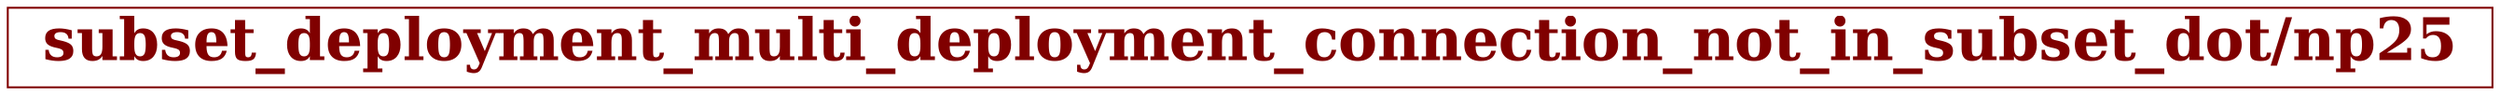// The Connectivity Graph of np25
digraph {
	HEADER [shape="box" label=< <B>subset_deployment_multi_deployment_connection_not_in_subset_dot/np25</B> > fontsize=30 color=webmaroon fontcolor=webmaroon];
}


